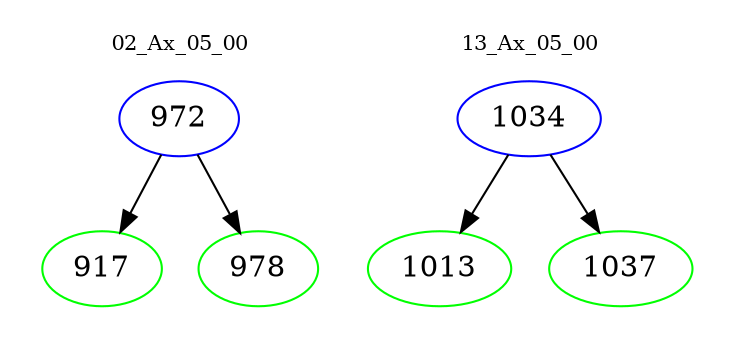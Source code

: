 digraph{
subgraph cluster_0 {
color = white
label = "02_Ax_05_00";
fontsize=10;
T0_972 [label="972", color="blue"]
T0_972 -> T0_917 [color="black"]
T0_917 [label="917", color="green"]
T0_972 -> T0_978 [color="black"]
T0_978 [label="978", color="green"]
}
subgraph cluster_1 {
color = white
label = "13_Ax_05_00";
fontsize=10;
T1_1034 [label="1034", color="blue"]
T1_1034 -> T1_1013 [color="black"]
T1_1013 [label="1013", color="green"]
T1_1034 -> T1_1037 [color="black"]
T1_1037 [label="1037", color="green"]
}
}
